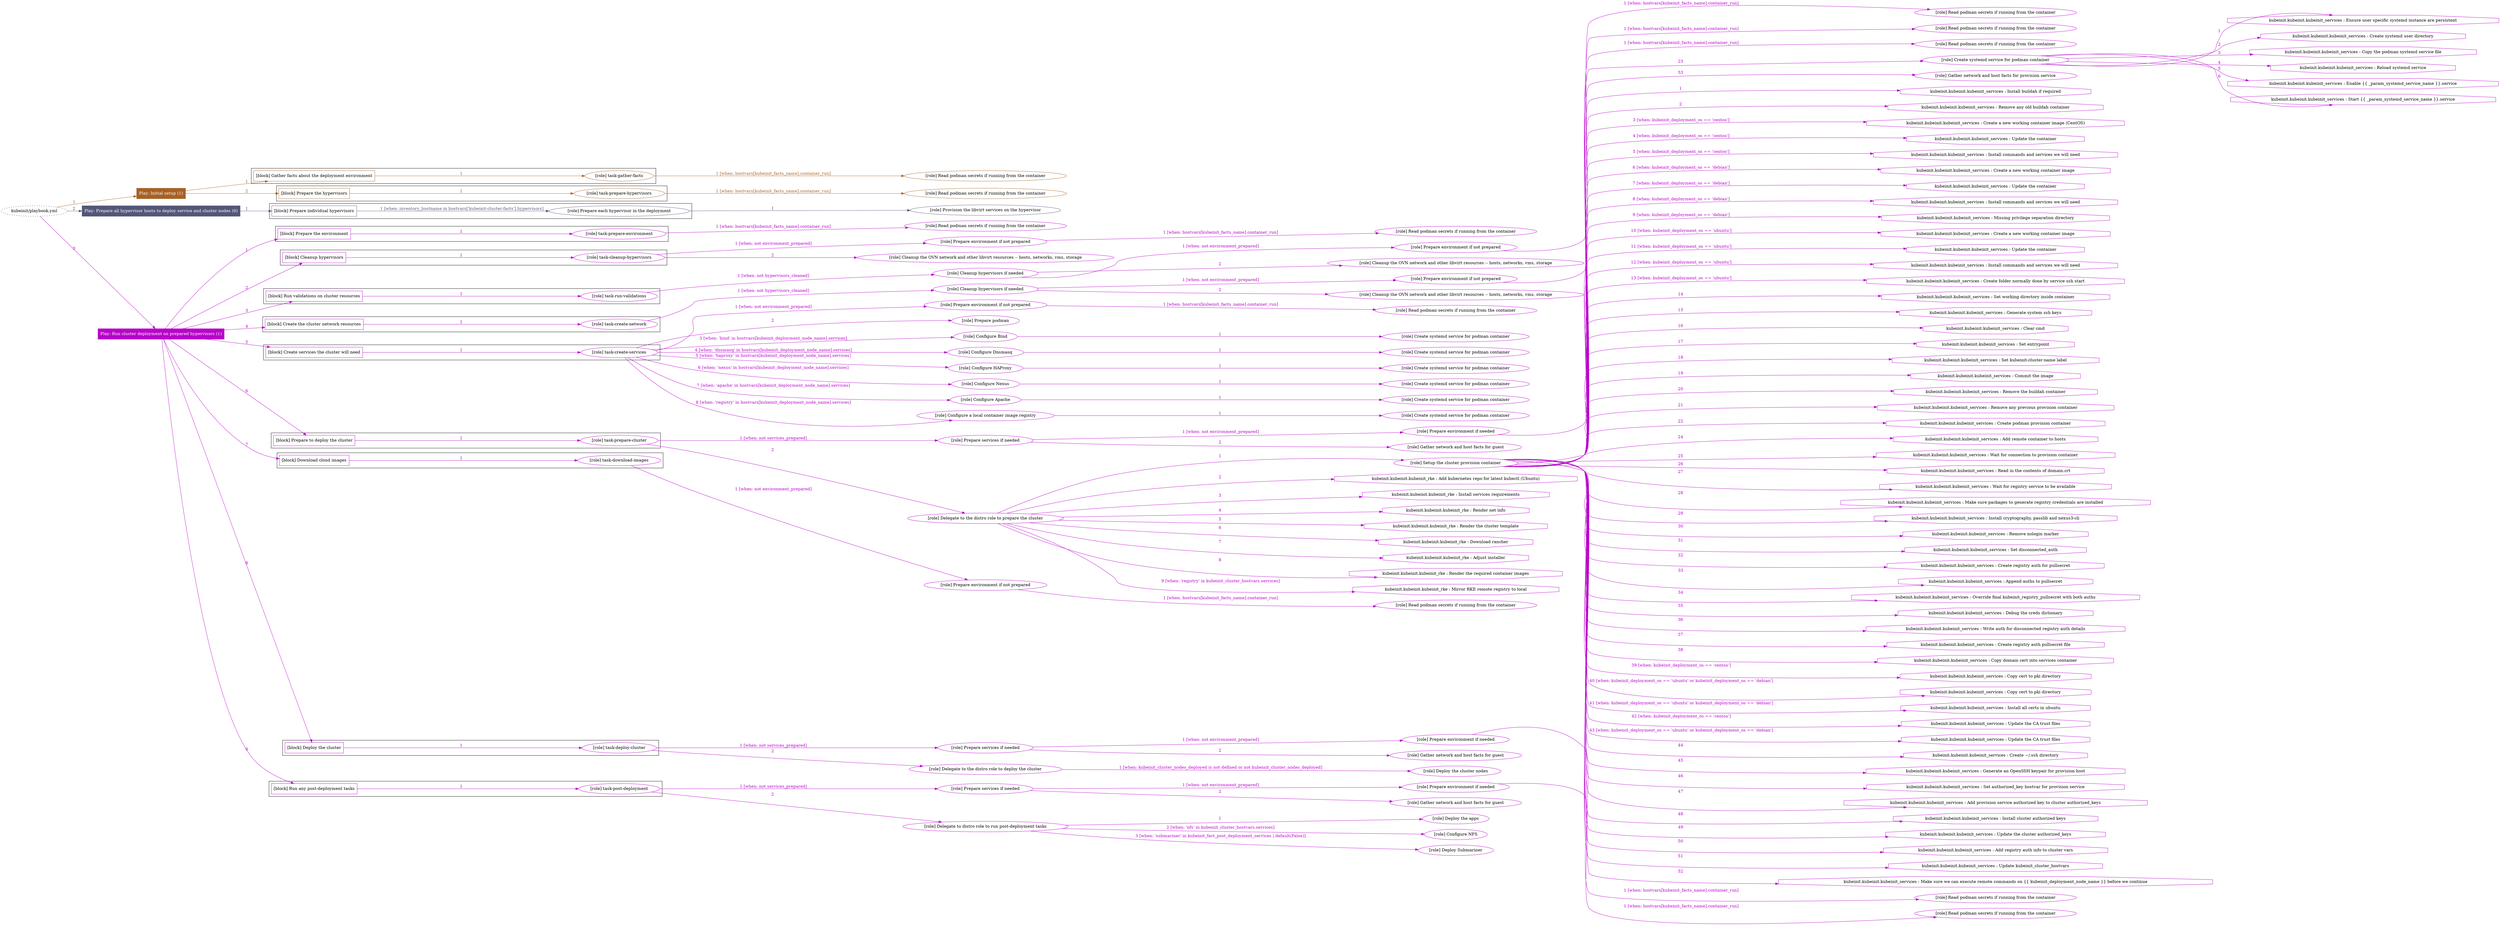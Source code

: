 digraph {
	graph [concentrate=true ordering=in rankdir=LR ratio=fill]
	edge [esep=5 sep=10]
	"kubeinit/playbook.yml" [id=root_node style=dotted]
	play_e6580af8 [label="Play: Initial setup (1)" color="#a76125" fontcolor="#ffffff" id=play_e6580af8 shape=box style=filled tooltip=localhost]
	"kubeinit/playbook.yml" -> play_e6580af8 [label="1 " color="#a76125" fontcolor="#a76125" id=edge_698e613f labeltooltip="1 " tooltip="1 "]
	subgraph "Read podman secrets if running from the container" {
		role_8f0d51e0 [label="[role] Read podman secrets if running from the container" color="#a76125" id=role_8f0d51e0 tooltip="Read podman secrets if running from the container"]
	}
	subgraph "task-gather-facts" {
		role_0ca5f72b [label="[role] task-gather-facts" color="#a76125" id=role_0ca5f72b tooltip="task-gather-facts"]
		role_0ca5f72b -> role_8f0d51e0 [label="1 [when: hostvars[kubeinit_facts_name].container_run]" color="#a76125" fontcolor="#a76125" id=edge_9a39c56c labeltooltip="1 [when: hostvars[kubeinit_facts_name].container_run]" tooltip="1 [when: hostvars[kubeinit_facts_name].container_run]"]
	}
	subgraph "Read podman secrets if running from the container" {
		role_76d02d6b [label="[role] Read podman secrets if running from the container" color="#a76125" id=role_76d02d6b tooltip="Read podman secrets if running from the container"]
	}
	subgraph "task-prepare-hypervisors" {
		role_70312f3c [label="[role] task-prepare-hypervisors" color="#a76125" id=role_70312f3c tooltip="task-prepare-hypervisors"]
		role_70312f3c -> role_76d02d6b [label="1 [when: hostvars[kubeinit_facts_name].container_run]" color="#a76125" fontcolor="#a76125" id=edge_2e93489a labeltooltip="1 [when: hostvars[kubeinit_facts_name].container_run]" tooltip="1 [when: hostvars[kubeinit_facts_name].container_run]"]
	}
	subgraph "Play: Initial setup (1)" {
		play_e6580af8 -> block_bb02986a [label=1 color="#a76125" fontcolor="#a76125" id=edge_0f924d0a labeltooltip=1 tooltip=1]
		subgraph cluster_block_bb02986a {
			block_bb02986a [label="[block] Gather facts about the deployment environment" color="#a76125" id=block_bb02986a labeltooltip="Gather facts about the deployment environment" shape=box tooltip="Gather facts about the deployment environment"]
			block_bb02986a -> role_0ca5f72b [label="1 " color="#a76125" fontcolor="#a76125" id=edge_708e18bd labeltooltip="1 " tooltip="1 "]
		}
		play_e6580af8 -> block_32827216 [label=2 color="#a76125" fontcolor="#a76125" id=edge_2d5949ee labeltooltip=2 tooltip=2]
		subgraph cluster_block_32827216 {
			block_32827216 [label="[block] Prepare the hypervisors" color="#a76125" id=block_32827216 labeltooltip="Prepare the hypervisors" shape=box tooltip="Prepare the hypervisors"]
			block_32827216 -> role_70312f3c [label="1 " color="#a76125" fontcolor="#a76125" id=edge_0fac5221 labeltooltip="1 " tooltip="1 "]
		}
	}
	play_bc77cddf [label="Play: Prepare all hypervisor hosts to deploy service and cluster nodes (0)" color="#545678" fontcolor="#ffffff" id=play_bc77cddf shape=box style=filled tooltip="Play: Prepare all hypervisor hosts to deploy service and cluster nodes (0)"]
	"kubeinit/playbook.yml" -> play_bc77cddf [label="2 " color="#545678" fontcolor="#545678" id=edge_f000dd15 labeltooltip="2 " tooltip="2 "]
	subgraph "Provision the libvirt services on the hypervisor" {
		role_eb325007 [label="[role] Provision the libvirt services on the hypervisor" color="#545678" id=role_eb325007 tooltip="Provision the libvirt services on the hypervisor"]
	}
	subgraph "Prepare each hypervisor in the deployment" {
		role_384676df [label="[role] Prepare each hypervisor in the deployment" color="#545678" id=role_384676df tooltip="Prepare each hypervisor in the deployment"]
		role_384676df -> role_eb325007 [label="1 " color="#545678" fontcolor="#545678" id=edge_b70c8dc7 labeltooltip="1 " tooltip="1 "]
	}
	subgraph "Play: Prepare all hypervisor hosts to deploy service and cluster nodes (0)" {
		play_bc77cddf -> block_4ef226fd [label=1 color="#545678" fontcolor="#545678" id=edge_da8896e5 labeltooltip=1 tooltip=1]
		subgraph cluster_block_4ef226fd {
			block_4ef226fd [label="[block] Prepare individual hypervisors" color="#545678" id=block_4ef226fd labeltooltip="Prepare individual hypervisors" shape=box tooltip="Prepare individual hypervisors"]
			block_4ef226fd -> role_384676df [label="1 [when: inventory_hostname in hostvars['kubeinit-cluster-facts'].hypervisors]" color="#545678" fontcolor="#545678" id=edge_50db97e4 labeltooltip="1 [when: inventory_hostname in hostvars['kubeinit-cluster-facts'].hypervisors]" tooltip="1 [when: inventory_hostname in hostvars['kubeinit-cluster-facts'].hypervisors]"]
		}
	}
	play_d91c6506 [label="Play: Run cluster deployment on prepared hypervisors (1)" color="#b802ca" fontcolor="#ffffff" id=play_d91c6506 shape=box style=filled tooltip=localhost]
	"kubeinit/playbook.yml" -> play_d91c6506 [label="3 " color="#b802ca" fontcolor="#b802ca" id=edge_09a00178 labeltooltip="3 " tooltip="3 "]
	subgraph "Read podman secrets if running from the container" {
		role_5211ded1 [label="[role] Read podman secrets if running from the container" color="#b802ca" id=role_5211ded1 tooltip="Read podman secrets if running from the container"]
	}
	subgraph "task-prepare-environment" {
		role_5fe98d3e [label="[role] task-prepare-environment" color="#b802ca" id=role_5fe98d3e tooltip="task-prepare-environment"]
		role_5fe98d3e -> role_5211ded1 [label="1 [when: hostvars[kubeinit_facts_name].container_run]" color="#b802ca" fontcolor="#b802ca" id=edge_088a6105 labeltooltip="1 [when: hostvars[kubeinit_facts_name].container_run]" tooltip="1 [when: hostvars[kubeinit_facts_name].container_run]"]
	}
	subgraph "Read podman secrets if running from the container" {
		role_6c5e34a6 [label="[role] Read podman secrets if running from the container" color="#b802ca" id=role_6c5e34a6 tooltip="Read podman secrets if running from the container"]
	}
	subgraph "Prepare environment if not prepared" {
		role_e822672d [label="[role] Prepare environment if not prepared" color="#b802ca" id=role_e822672d tooltip="Prepare environment if not prepared"]
		role_e822672d -> role_6c5e34a6 [label="1 [when: hostvars[kubeinit_facts_name].container_run]" color="#b802ca" fontcolor="#b802ca" id=edge_93482431 labeltooltip="1 [when: hostvars[kubeinit_facts_name].container_run]" tooltip="1 [when: hostvars[kubeinit_facts_name].container_run]"]
	}
	subgraph "Cleanup the OVN network and other libvirt resources -- hosts, networks, vms, storage" {
		role_5252f3ff [label="[role] Cleanup the OVN network and other libvirt resources -- hosts, networks, vms, storage" color="#b802ca" id=role_5252f3ff tooltip="Cleanup the OVN network and other libvirt resources -- hosts, networks, vms, storage"]
	}
	subgraph "task-cleanup-hypervisors" {
		role_bdfd35c4 [label="[role] task-cleanup-hypervisors" color="#b802ca" id=role_bdfd35c4 tooltip="task-cleanup-hypervisors"]
		role_bdfd35c4 -> role_e822672d [label="1 [when: not environment_prepared]" color="#b802ca" fontcolor="#b802ca" id=edge_5ad97419 labeltooltip="1 [when: not environment_prepared]" tooltip="1 [when: not environment_prepared]"]
		role_bdfd35c4 -> role_5252f3ff [label="2 " color="#b802ca" fontcolor="#b802ca" id=edge_fda2008c labeltooltip="2 " tooltip="2 "]
	}
	subgraph "Read podman secrets if running from the container" {
		role_88534d8f [label="[role] Read podman secrets if running from the container" color="#b802ca" id=role_88534d8f tooltip="Read podman secrets if running from the container"]
	}
	subgraph "Prepare environment if not prepared" {
		role_550af341 [label="[role] Prepare environment if not prepared" color="#b802ca" id=role_550af341 tooltip="Prepare environment if not prepared"]
		role_550af341 -> role_88534d8f [label="1 [when: hostvars[kubeinit_facts_name].container_run]" color="#b802ca" fontcolor="#b802ca" id=edge_5ad12a7a labeltooltip="1 [when: hostvars[kubeinit_facts_name].container_run]" tooltip="1 [when: hostvars[kubeinit_facts_name].container_run]"]
	}
	subgraph "Cleanup the OVN network and other libvirt resources -- hosts, networks, vms, storage" {
		role_b0194f81 [label="[role] Cleanup the OVN network and other libvirt resources -- hosts, networks, vms, storage" color="#b802ca" id=role_b0194f81 tooltip="Cleanup the OVN network and other libvirt resources -- hosts, networks, vms, storage"]
	}
	subgraph "Cleanup hypervisors if needed" {
		role_d7e60d32 [label="[role] Cleanup hypervisors if needed" color="#b802ca" id=role_d7e60d32 tooltip="Cleanup hypervisors if needed"]
		role_d7e60d32 -> role_550af341 [label="1 [when: not environment_prepared]" color="#b802ca" fontcolor="#b802ca" id=edge_f0201775 labeltooltip="1 [when: not environment_prepared]" tooltip="1 [when: not environment_prepared]"]
		role_d7e60d32 -> role_b0194f81 [label="2 " color="#b802ca" fontcolor="#b802ca" id=edge_9e4f292b labeltooltip="2 " tooltip="2 "]
	}
	subgraph "task-run-validations" {
		role_54e93d02 [label="[role] task-run-validations" color="#b802ca" id=role_54e93d02 tooltip="task-run-validations"]
		role_54e93d02 -> role_d7e60d32 [label="1 [when: not hypervisors_cleaned]" color="#b802ca" fontcolor="#b802ca" id=edge_c1790fbc labeltooltip="1 [when: not hypervisors_cleaned]" tooltip="1 [when: not hypervisors_cleaned]"]
	}
	subgraph "Read podman secrets if running from the container" {
		role_ddc76a51 [label="[role] Read podman secrets if running from the container" color="#b802ca" id=role_ddc76a51 tooltip="Read podman secrets if running from the container"]
	}
	subgraph "Prepare environment if not prepared" {
		role_983384fd [label="[role] Prepare environment if not prepared" color="#b802ca" id=role_983384fd tooltip="Prepare environment if not prepared"]
		role_983384fd -> role_ddc76a51 [label="1 [when: hostvars[kubeinit_facts_name].container_run]" color="#b802ca" fontcolor="#b802ca" id=edge_c68004ae labeltooltip="1 [when: hostvars[kubeinit_facts_name].container_run]" tooltip="1 [when: hostvars[kubeinit_facts_name].container_run]"]
	}
	subgraph "Cleanup the OVN network and other libvirt resources -- hosts, networks, vms, storage" {
		role_c61aba1d [label="[role] Cleanup the OVN network and other libvirt resources -- hosts, networks, vms, storage" color="#b802ca" id=role_c61aba1d tooltip="Cleanup the OVN network and other libvirt resources -- hosts, networks, vms, storage"]
	}
	subgraph "Cleanup hypervisors if needed" {
		role_324c3606 [label="[role] Cleanup hypervisors if needed" color="#b802ca" id=role_324c3606 tooltip="Cleanup hypervisors if needed"]
		role_324c3606 -> role_983384fd [label="1 [when: not environment_prepared]" color="#b802ca" fontcolor="#b802ca" id=edge_bba90605 labeltooltip="1 [when: not environment_prepared]" tooltip="1 [when: not environment_prepared]"]
		role_324c3606 -> role_c61aba1d [label="2 " color="#b802ca" fontcolor="#b802ca" id=edge_e7b38c09 labeltooltip="2 " tooltip="2 "]
	}
	subgraph "task-create-network" {
		role_79307e30 [label="[role] task-create-network" color="#b802ca" id=role_79307e30 tooltip="task-create-network"]
		role_79307e30 -> role_324c3606 [label="1 [when: not hypervisors_cleaned]" color="#b802ca" fontcolor="#b802ca" id=edge_61bfe9b0 labeltooltip="1 [when: not hypervisors_cleaned]" tooltip="1 [when: not hypervisors_cleaned]"]
	}
	subgraph "Read podman secrets if running from the container" {
		role_30d037da [label="[role] Read podman secrets if running from the container" color="#b802ca" id=role_30d037da tooltip="Read podman secrets if running from the container"]
	}
	subgraph "Prepare environment if not prepared" {
		role_89c65107 [label="[role] Prepare environment if not prepared" color="#b802ca" id=role_89c65107 tooltip="Prepare environment if not prepared"]
		role_89c65107 -> role_30d037da [label="1 [when: hostvars[kubeinit_facts_name].container_run]" color="#b802ca" fontcolor="#b802ca" id=edge_28ca05f6 labeltooltip="1 [when: hostvars[kubeinit_facts_name].container_run]" tooltip="1 [when: hostvars[kubeinit_facts_name].container_run]"]
	}
	subgraph "Prepare podman" {
		role_f45d8cdd [label="[role] Prepare podman" color="#b802ca" id=role_f45d8cdd tooltip="Prepare podman"]
	}
	subgraph "Create systemd service for podman container" {
		role_191b1358 [label="[role] Create systemd service for podman container" color="#b802ca" id=role_191b1358 tooltip="Create systemd service for podman container"]
	}
	subgraph "Configure Bind" {
		role_8717c628 [label="[role] Configure Bind" color="#b802ca" id=role_8717c628 tooltip="Configure Bind"]
		role_8717c628 -> role_191b1358 [label="1 " color="#b802ca" fontcolor="#b802ca" id=edge_922039b8 labeltooltip="1 " tooltip="1 "]
	}
	subgraph "Create systemd service for podman container" {
		role_80765842 [label="[role] Create systemd service for podman container" color="#b802ca" id=role_80765842 tooltip="Create systemd service for podman container"]
	}
	subgraph "Configure Dnsmasq" {
		role_6e0f1e46 [label="[role] Configure Dnsmasq" color="#b802ca" id=role_6e0f1e46 tooltip="Configure Dnsmasq"]
		role_6e0f1e46 -> role_80765842 [label="1 " color="#b802ca" fontcolor="#b802ca" id=edge_44f5d457 labeltooltip="1 " tooltip="1 "]
	}
	subgraph "Create systemd service for podman container" {
		role_c2109f68 [label="[role] Create systemd service for podman container" color="#b802ca" id=role_c2109f68 tooltip="Create systemd service for podman container"]
	}
	subgraph "Configure HAProxy" {
		role_2a051634 [label="[role] Configure HAProxy" color="#b802ca" id=role_2a051634 tooltip="Configure HAProxy"]
		role_2a051634 -> role_c2109f68 [label="1 " color="#b802ca" fontcolor="#b802ca" id=edge_82237da5 labeltooltip="1 " tooltip="1 "]
	}
	subgraph "Create systemd service for podman container" {
		role_ff3fcde1 [label="[role] Create systemd service for podman container" color="#b802ca" id=role_ff3fcde1 tooltip="Create systemd service for podman container"]
	}
	subgraph "Configure Nexus" {
		role_ce5fdeff [label="[role] Configure Nexus" color="#b802ca" id=role_ce5fdeff tooltip="Configure Nexus"]
		role_ce5fdeff -> role_ff3fcde1 [label="1 " color="#b802ca" fontcolor="#b802ca" id=edge_e39d2b1c labeltooltip="1 " tooltip="1 "]
	}
	subgraph "Create systemd service for podman container" {
		role_cc1fff28 [label="[role] Create systemd service for podman container" color="#b802ca" id=role_cc1fff28 tooltip="Create systemd service for podman container"]
	}
	subgraph "Configure Apache" {
		role_a3b1fbb3 [label="[role] Configure Apache" color="#b802ca" id=role_a3b1fbb3 tooltip="Configure Apache"]
		role_a3b1fbb3 -> role_cc1fff28 [label="1 " color="#b802ca" fontcolor="#b802ca" id=edge_6c434c4e labeltooltip="1 " tooltip="1 "]
	}
	subgraph "Create systemd service for podman container" {
		role_64a8f5e6 [label="[role] Create systemd service for podman container" color="#b802ca" id=role_64a8f5e6 tooltip="Create systemd service for podman container"]
	}
	subgraph "Configure a local container image registry" {
		role_66efa179 [label="[role] Configure a local container image registry" color="#b802ca" id=role_66efa179 tooltip="Configure a local container image registry"]
		role_66efa179 -> role_64a8f5e6 [label="1 " color="#b802ca" fontcolor="#b802ca" id=edge_44480259 labeltooltip="1 " tooltip="1 "]
	}
	subgraph "task-create-services" {
		role_4e584d97 [label="[role] task-create-services" color="#b802ca" id=role_4e584d97 tooltip="task-create-services"]
		role_4e584d97 -> role_89c65107 [label="1 [when: not environment_prepared]" color="#b802ca" fontcolor="#b802ca" id=edge_96913015 labeltooltip="1 [when: not environment_prepared]" tooltip="1 [when: not environment_prepared]"]
		role_4e584d97 -> role_f45d8cdd [label="2 " color="#b802ca" fontcolor="#b802ca" id=edge_896bb53e labeltooltip="2 " tooltip="2 "]
		role_4e584d97 -> role_8717c628 [label="3 [when: 'bind' in hostvars[kubeinit_deployment_node_name].services]" color="#b802ca" fontcolor="#b802ca" id=edge_08a02609 labeltooltip="3 [when: 'bind' in hostvars[kubeinit_deployment_node_name].services]" tooltip="3 [when: 'bind' in hostvars[kubeinit_deployment_node_name].services]"]
		role_4e584d97 -> role_6e0f1e46 [label="4 [when: 'dnsmasq' in hostvars[kubeinit_deployment_node_name].services]" color="#b802ca" fontcolor="#b802ca" id=edge_ada4a86d labeltooltip="4 [when: 'dnsmasq' in hostvars[kubeinit_deployment_node_name].services]" tooltip="4 [when: 'dnsmasq' in hostvars[kubeinit_deployment_node_name].services]"]
		role_4e584d97 -> role_2a051634 [label="5 [when: 'haproxy' in hostvars[kubeinit_deployment_node_name].services]" color="#b802ca" fontcolor="#b802ca" id=edge_d1b6cd0d labeltooltip="5 [when: 'haproxy' in hostvars[kubeinit_deployment_node_name].services]" tooltip="5 [when: 'haproxy' in hostvars[kubeinit_deployment_node_name].services]"]
		role_4e584d97 -> role_ce5fdeff [label="6 [when: 'nexus' in hostvars[kubeinit_deployment_node_name].services]" color="#b802ca" fontcolor="#b802ca" id=edge_0ba9b540 labeltooltip="6 [when: 'nexus' in hostvars[kubeinit_deployment_node_name].services]" tooltip="6 [when: 'nexus' in hostvars[kubeinit_deployment_node_name].services]"]
		role_4e584d97 -> role_a3b1fbb3 [label="7 [when: 'apache' in hostvars[kubeinit_deployment_node_name].services]" color="#b802ca" fontcolor="#b802ca" id=edge_51337a49 labeltooltip="7 [when: 'apache' in hostvars[kubeinit_deployment_node_name].services]" tooltip="7 [when: 'apache' in hostvars[kubeinit_deployment_node_name].services]"]
		role_4e584d97 -> role_66efa179 [label="8 [when: 'registry' in hostvars[kubeinit_deployment_node_name].services]" color="#b802ca" fontcolor="#b802ca" id=edge_ed301c05 labeltooltip="8 [when: 'registry' in hostvars[kubeinit_deployment_node_name].services]" tooltip="8 [when: 'registry' in hostvars[kubeinit_deployment_node_name].services]"]
	}
	subgraph "Read podman secrets if running from the container" {
		role_2c5a24c4 [label="[role] Read podman secrets if running from the container" color="#b802ca" id=role_2c5a24c4 tooltip="Read podman secrets if running from the container"]
	}
	subgraph "Prepare environment if needed" {
		role_2efa658b [label="[role] Prepare environment if needed" color="#b802ca" id=role_2efa658b tooltip="Prepare environment if needed"]
		role_2efa658b -> role_2c5a24c4 [label="1 [when: hostvars[kubeinit_facts_name].container_run]" color="#b802ca" fontcolor="#b802ca" id=edge_7e087700 labeltooltip="1 [when: hostvars[kubeinit_facts_name].container_run]" tooltip="1 [when: hostvars[kubeinit_facts_name].container_run]"]
	}
	subgraph "Gather network and host facts for guest" {
		role_9e1de443 [label="[role] Gather network and host facts for guest" color="#b802ca" id=role_9e1de443 tooltip="Gather network and host facts for guest"]
	}
	subgraph "Prepare services if needed" {
		role_dc220946 [label="[role] Prepare services if needed" color="#b802ca" id=role_dc220946 tooltip="Prepare services if needed"]
		role_dc220946 -> role_2efa658b [label="1 [when: not environment_prepared]" color="#b802ca" fontcolor="#b802ca" id=edge_79c31cca labeltooltip="1 [when: not environment_prepared]" tooltip="1 [when: not environment_prepared]"]
		role_dc220946 -> role_9e1de443 [label="2 " color="#b802ca" fontcolor="#b802ca" id=edge_de2665ed labeltooltip="2 " tooltip="2 "]
	}
	subgraph "Create systemd service for podman container" {
		role_17a00639 [label="[role] Create systemd service for podman container" color="#b802ca" id=role_17a00639 tooltip="Create systemd service for podman container"]
		task_be51b45d [label="kubeinit.kubeinit.kubeinit_services : Ensure user specific systemd instance are persistent" color="#b802ca" id=task_be51b45d shape=octagon tooltip="kubeinit.kubeinit.kubeinit_services : Ensure user specific systemd instance are persistent"]
		role_17a00639 -> task_be51b45d [label="1 " color="#b802ca" fontcolor="#b802ca" id=edge_f03b9ecf labeltooltip="1 " tooltip="1 "]
		task_a38e71ef [label="kubeinit.kubeinit.kubeinit_services : Create systemd user directory" color="#b802ca" id=task_a38e71ef shape=octagon tooltip="kubeinit.kubeinit.kubeinit_services : Create systemd user directory"]
		role_17a00639 -> task_a38e71ef [label="2 " color="#b802ca" fontcolor="#b802ca" id=edge_86d7d7dc labeltooltip="2 " tooltip="2 "]
		task_d8f662ea [label="kubeinit.kubeinit.kubeinit_services : Copy the podman systemd service file" color="#b802ca" id=task_d8f662ea shape=octagon tooltip="kubeinit.kubeinit.kubeinit_services : Copy the podman systemd service file"]
		role_17a00639 -> task_d8f662ea [label="3 " color="#b802ca" fontcolor="#b802ca" id=edge_c610cfb7 labeltooltip="3 " tooltip="3 "]
		task_dc9f696c [label="kubeinit.kubeinit.kubeinit_services : Reload systemd service" color="#b802ca" id=task_dc9f696c shape=octagon tooltip="kubeinit.kubeinit.kubeinit_services : Reload systemd service"]
		role_17a00639 -> task_dc9f696c [label="4 " color="#b802ca" fontcolor="#b802ca" id=edge_50546879 labeltooltip="4 " tooltip="4 "]
		task_1257a362 [label="kubeinit.kubeinit.kubeinit_services : Enable {{ _param_systemd_service_name }}.service" color="#b802ca" id=task_1257a362 shape=octagon tooltip="kubeinit.kubeinit.kubeinit_services : Enable {{ _param_systemd_service_name }}.service"]
		role_17a00639 -> task_1257a362 [label="5 " color="#b802ca" fontcolor="#b802ca" id=edge_960930a6 labeltooltip="5 " tooltip="5 "]
		task_1ddfa262 [label="kubeinit.kubeinit.kubeinit_services : Start {{ _param_systemd_service_name }}.service" color="#b802ca" id=task_1ddfa262 shape=octagon tooltip="kubeinit.kubeinit.kubeinit_services : Start {{ _param_systemd_service_name }}.service"]
		role_17a00639 -> task_1ddfa262 [label="6 " color="#b802ca" fontcolor="#b802ca" id=edge_05e157e0 labeltooltip="6 " tooltip="6 "]
	}
	subgraph "Gather network and host facts for provision service" {
		role_a8854b6c [label="[role] Gather network and host facts for provision service" color="#b802ca" id=role_a8854b6c tooltip="Gather network and host facts for provision service"]
	}
	subgraph "Setup the cluster provision container" {
		role_210c2979 [label="[role] Setup the cluster provision container" color="#b802ca" id=role_210c2979 tooltip="Setup the cluster provision container"]
		task_9d8a0d46 [label="kubeinit.kubeinit.kubeinit_services : Install buildah if required" color="#b802ca" id=task_9d8a0d46 shape=octagon tooltip="kubeinit.kubeinit.kubeinit_services : Install buildah if required"]
		role_210c2979 -> task_9d8a0d46 [label="1 " color="#b802ca" fontcolor="#b802ca" id=edge_514027ef labeltooltip="1 " tooltip="1 "]
		task_10efc638 [label="kubeinit.kubeinit.kubeinit_services : Remove any old buildah container" color="#b802ca" id=task_10efc638 shape=octagon tooltip="kubeinit.kubeinit.kubeinit_services : Remove any old buildah container"]
		role_210c2979 -> task_10efc638 [label="2 " color="#b802ca" fontcolor="#b802ca" id=edge_b705890e labeltooltip="2 " tooltip="2 "]
		task_108d0ca0 [label="kubeinit.kubeinit.kubeinit_services : Create a new working container image (CentOS)" color="#b802ca" id=task_108d0ca0 shape=octagon tooltip="kubeinit.kubeinit.kubeinit_services : Create a new working container image (CentOS)"]
		role_210c2979 -> task_108d0ca0 [label="3 [when: kubeinit_deployment_os == 'centos']" color="#b802ca" fontcolor="#b802ca" id=edge_10d4c87d labeltooltip="3 [when: kubeinit_deployment_os == 'centos']" tooltip="3 [when: kubeinit_deployment_os == 'centos']"]
		task_0ef516fa [label="kubeinit.kubeinit.kubeinit_services : Update the container" color="#b802ca" id=task_0ef516fa shape=octagon tooltip="kubeinit.kubeinit.kubeinit_services : Update the container"]
		role_210c2979 -> task_0ef516fa [label="4 [when: kubeinit_deployment_os == 'centos']" color="#b802ca" fontcolor="#b802ca" id=edge_c0b0e8e5 labeltooltip="4 [when: kubeinit_deployment_os == 'centos']" tooltip="4 [when: kubeinit_deployment_os == 'centos']"]
		task_7cbd06cd [label="kubeinit.kubeinit.kubeinit_services : Install commands and services we will need" color="#b802ca" id=task_7cbd06cd shape=octagon tooltip="kubeinit.kubeinit.kubeinit_services : Install commands and services we will need"]
		role_210c2979 -> task_7cbd06cd [label="5 [when: kubeinit_deployment_os == 'centos']" color="#b802ca" fontcolor="#b802ca" id=edge_74821e98 labeltooltip="5 [when: kubeinit_deployment_os == 'centos']" tooltip="5 [when: kubeinit_deployment_os == 'centos']"]
		task_0ca241de [label="kubeinit.kubeinit.kubeinit_services : Create a new working container image" color="#b802ca" id=task_0ca241de shape=octagon tooltip="kubeinit.kubeinit.kubeinit_services : Create a new working container image"]
		role_210c2979 -> task_0ca241de [label="6 [when: kubeinit_deployment_os == 'debian']" color="#b802ca" fontcolor="#b802ca" id=edge_76b12888 labeltooltip="6 [when: kubeinit_deployment_os == 'debian']" tooltip="6 [when: kubeinit_deployment_os == 'debian']"]
		task_16429847 [label="kubeinit.kubeinit.kubeinit_services : Update the container" color="#b802ca" id=task_16429847 shape=octagon tooltip="kubeinit.kubeinit.kubeinit_services : Update the container"]
		role_210c2979 -> task_16429847 [label="7 [when: kubeinit_deployment_os == 'debian']" color="#b802ca" fontcolor="#b802ca" id=edge_4a804fb6 labeltooltip="7 [when: kubeinit_deployment_os == 'debian']" tooltip="7 [when: kubeinit_deployment_os == 'debian']"]
		task_e824c24d [label="kubeinit.kubeinit.kubeinit_services : Install commands and services we will need" color="#b802ca" id=task_e824c24d shape=octagon tooltip="kubeinit.kubeinit.kubeinit_services : Install commands and services we will need"]
		role_210c2979 -> task_e824c24d [label="8 [when: kubeinit_deployment_os == 'debian']" color="#b802ca" fontcolor="#b802ca" id=edge_e2b215fa labeltooltip="8 [when: kubeinit_deployment_os == 'debian']" tooltip="8 [when: kubeinit_deployment_os == 'debian']"]
		task_f517ee94 [label="kubeinit.kubeinit.kubeinit_services : Missing privilege separation directory" color="#b802ca" id=task_f517ee94 shape=octagon tooltip="kubeinit.kubeinit.kubeinit_services : Missing privilege separation directory"]
		role_210c2979 -> task_f517ee94 [label="9 [when: kubeinit_deployment_os == 'debian']" color="#b802ca" fontcolor="#b802ca" id=edge_0215864b labeltooltip="9 [when: kubeinit_deployment_os == 'debian']" tooltip="9 [when: kubeinit_deployment_os == 'debian']"]
		task_56c47640 [label="kubeinit.kubeinit.kubeinit_services : Create a new working container image" color="#b802ca" id=task_56c47640 shape=octagon tooltip="kubeinit.kubeinit.kubeinit_services : Create a new working container image"]
		role_210c2979 -> task_56c47640 [label="10 [when: kubeinit_deployment_os == 'ubuntu']" color="#b802ca" fontcolor="#b802ca" id=edge_59dba694 labeltooltip="10 [when: kubeinit_deployment_os == 'ubuntu']" tooltip="10 [when: kubeinit_deployment_os == 'ubuntu']"]
		task_c437c0d8 [label="kubeinit.kubeinit.kubeinit_services : Update the container" color="#b802ca" id=task_c437c0d8 shape=octagon tooltip="kubeinit.kubeinit.kubeinit_services : Update the container"]
		role_210c2979 -> task_c437c0d8 [label="11 [when: kubeinit_deployment_os == 'ubuntu']" color="#b802ca" fontcolor="#b802ca" id=edge_3d7232fc labeltooltip="11 [when: kubeinit_deployment_os == 'ubuntu']" tooltip="11 [when: kubeinit_deployment_os == 'ubuntu']"]
		task_56c21e10 [label="kubeinit.kubeinit.kubeinit_services : Install commands and services we will need" color="#b802ca" id=task_56c21e10 shape=octagon tooltip="kubeinit.kubeinit.kubeinit_services : Install commands and services we will need"]
		role_210c2979 -> task_56c21e10 [label="12 [when: kubeinit_deployment_os == 'ubuntu']" color="#b802ca" fontcolor="#b802ca" id=edge_6afc4ed3 labeltooltip="12 [when: kubeinit_deployment_os == 'ubuntu']" tooltip="12 [when: kubeinit_deployment_os == 'ubuntu']"]
		task_a9e18549 [label="kubeinit.kubeinit.kubeinit_services : Create folder normally done by service ssh start" color="#b802ca" id=task_a9e18549 shape=octagon tooltip="kubeinit.kubeinit.kubeinit_services : Create folder normally done by service ssh start"]
		role_210c2979 -> task_a9e18549 [label="13 [when: kubeinit_deployment_os == 'ubuntu']" color="#b802ca" fontcolor="#b802ca" id=edge_381c5eb7 labeltooltip="13 [when: kubeinit_deployment_os == 'ubuntu']" tooltip="13 [when: kubeinit_deployment_os == 'ubuntu']"]
		task_4f45b269 [label="kubeinit.kubeinit.kubeinit_services : Set working directory inside container" color="#b802ca" id=task_4f45b269 shape=octagon tooltip="kubeinit.kubeinit.kubeinit_services : Set working directory inside container"]
		role_210c2979 -> task_4f45b269 [label="14 " color="#b802ca" fontcolor="#b802ca" id=edge_628285ad labeltooltip="14 " tooltip="14 "]
		task_c5205a56 [label="kubeinit.kubeinit.kubeinit_services : Generate system ssh keys" color="#b802ca" id=task_c5205a56 shape=octagon tooltip="kubeinit.kubeinit.kubeinit_services : Generate system ssh keys"]
		role_210c2979 -> task_c5205a56 [label="15 " color="#b802ca" fontcolor="#b802ca" id=edge_17e99539 labeltooltip="15 " tooltip="15 "]
		task_799543ea [label="kubeinit.kubeinit.kubeinit_services : Clear cmd" color="#b802ca" id=task_799543ea shape=octagon tooltip="kubeinit.kubeinit.kubeinit_services : Clear cmd"]
		role_210c2979 -> task_799543ea [label="16 " color="#b802ca" fontcolor="#b802ca" id=edge_41e2ba3b labeltooltip="16 " tooltip="16 "]
		task_c8c28f80 [label="kubeinit.kubeinit.kubeinit_services : Set entrypoint" color="#b802ca" id=task_c8c28f80 shape=octagon tooltip="kubeinit.kubeinit.kubeinit_services : Set entrypoint"]
		role_210c2979 -> task_c8c28f80 [label="17 " color="#b802ca" fontcolor="#b802ca" id=edge_89a3cd9b labeltooltip="17 " tooltip="17 "]
		task_ce3dbcfd [label="kubeinit.kubeinit.kubeinit_services : Set kubeinit-cluster-name label" color="#b802ca" id=task_ce3dbcfd shape=octagon tooltip="kubeinit.kubeinit.kubeinit_services : Set kubeinit-cluster-name label"]
		role_210c2979 -> task_ce3dbcfd [label="18 " color="#b802ca" fontcolor="#b802ca" id=edge_e37a6dcf labeltooltip="18 " tooltip="18 "]
		task_f04afe46 [label="kubeinit.kubeinit.kubeinit_services : Commit the image" color="#b802ca" id=task_f04afe46 shape=octagon tooltip="kubeinit.kubeinit.kubeinit_services : Commit the image"]
		role_210c2979 -> task_f04afe46 [label="19 " color="#b802ca" fontcolor="#b802ca" id=edge_ef542853 labeltooltip="19 " tooltip="19 "]
		task_39dc18d3 [label="kubeinit.kubeinit.kubeinit_services : Remove the buildah container" color="#b802ca" id=task_39dc18d3 shape=octagon tooltip="kubeinit.kubeinit.kubeinit_services : Remove the buildah container"]
		role_210c2979 -> task_39dc18d3 [label="20 " color="#b802ca" fontcolor="#b802ca" id=edge_60837b96 labeltooltip="20 " tooltip="20 "]
		task_bf23ab32 [label="kubeinit.kubeinit.kubeinit_services : Remove any previous provision container" color="#b802ca" id=task_bf23ab32 shape=octagon tooltip="kubeinit.kubeinit.kubeinit_services : Remove any previous provision container"]
		role_210c2979 -> task_bf23ab32 [label="21 " color="#b802ca" fontcolor="#b802ca" id=edge_e0065c3a labeltooltip="21 " tooltip="21 "]
		task_09f5555c [label="kubeinit.kubeinit.kubeinit_services : Create podman provision container" color="#b802ca" id=task_09f5555c shape=octagon tooltip="kubeinit.kubeinit.kubeinit_services : Create podman provision container"]
		role_210c2979 -> task_09f5555c [label="22 " color="#b802ca" fontcolor="#b802ca" id=edge_3a464a4a labeltooltip="22 " tooltip="22 "]
		role_210c2979 -> role_17a00639 [label="23 " color="#b802ca" fontcolor="#b802ca" id=edge_154a904a labeltooltip="23 " tooltip="23 "]
		task_e7366577 [label="kubeinit.kubeinit.kubeinit_services : Add remote container to hosts" color="#b802ca" id=task_e7366577 shape=octagon tooltip="kubeinit.kubeinit.kubeinit_services : Add remote container to hosts"]
		role_210c2979 -> task_e7366577 [label="24 " color="#b802ca" fontcolor="#b802ca" id=edge_7e9f74bc labeltooltip="24 " tooltip="24 "]
		task_9da46aba [label="kubeinit.kubeinit.kubeinit_services : Wait for connection to provision container" color="#b802ca" id=task_9da46aba shape=octagon tooltip="kubeinit.kubeinit.kubeinit_services : Wait for connection to provision container"]
		role_210c2979 -> task_9da46aba [label="25 " color="#b802ca" fontcolor="#b802ca" id=edge_849d33f0 labeltooltip="25 " tooltip="25 "]
		task_44650f85 [label="kubeinit.kubeinit.kubeinit_services : Read in the contents of domain.crt" color="#b802ca" id=task_44650f85 shape=octagon tooltip="kubeinit.kubeinit.kubeinit_services : Read in the contents of domain.crt"]
		role_210c2979 -> task_44650f85 [label="26 " color="#b802ca" fontcolor="#b802ca" id=edge_d5f03af2 labeltooltip="26 " tooltip="26 "]
		task_defdd44a [label="kubeinit.kubeinit.kubeinit_services : Wait for registry service to be available" color="#b802ca" id=task_defdd44a shape=octagon tooltip="kubeinit.kubeinit.kubeinit_services : Wait for registry service to be available"]
		role_210c2979 -> task_defdd44a [label="27 " color="#b802ca" fontcolor="#b802ca" id=edge_8ccd6ffe labeltooltip="27 " tooltip="27 "]
		task_9076fcfe [label="kubeinit.kubeinit.kubeinit_services : Make sure packages to generate registry credentials are installed" color="#b802ca" id=task_9076fcfe shape=octagon tooltip="kubeinit.kubeinit.kubeinit_services : Make sure packages to generate registry credentials are installed"]
		role_210c2979 -> task_9076fcfe [label="28 " color="#b802ca" fontcolor="#b802ca" id=edge_c0d27103 labeltooltip="28 " tooltip="28 "]
		task_79ba253b [label="kubeinit.kubeinit.kubeinit_services : Install cryptography, passlib and nexus3-cli" color="#b802ca" id=task_79ba253b shape=octagon tooltip="kubeinit.kubeinit.kubeinit_services : Install cryptography, passlib and nexus3-cli"]
		role_210c2979 -> task_79ba253b [label="29 " color="#b802ca" fontcolor="#b802ca" id=edge_d535de02 labeltooltip="29 " tooltip="29 "]
		task_a415a581 [label="kubeinit.kubeinit.kubeinit_services : Remove nologin marker" color="#b802ca" id=task_a415a581 shape=octagon tooltip="kubeinit.kubeinit.kubeinit_services : Remove nologin marker"]
		role_210c2979 -> task_a415a581 [label="30 " color="#b802ca" fontcolor="#b802ca" id=edge_9cf61c28 labeltooltip="30 " tooltip="30 "]
		task_88991d40 [label="kubeinit.kubeinit.kubeinit_services : Set disconnected_auth" color="#b802ca" id=task_88991d40 shape=octagon tooltip="kubeinit.kubeinit.kubeinit_services : Set disconnected_auth"]
		role_210c2979 -> task_88991d40 [label="31 " color="#b802ca" fontcolor="#b802ca" id=edge_ff626539 labeltooltip="31 " tooltip="31 "]
		task_1b3a8b88 [label="kubeinit.kubeinit.kubeinit_services : Create registry auth for pullsecret" color="#b802ca" id=task_1b3a8b88 shape=octagon tooltip="kubeinit.kubeinit.kubeinit_services : Create registry auth for pullsecret"]
		role_210c2979 -> task_1b3a8b88 [label="32 " color="#b802ca" fontcolor="#b802ca" id=edge_3780b6b0 labeltooltip="32 " tooltip="32 "]
		task_054fdd85 [label="kubeinit.kubeinit.kubeinit_services : Append auths to pullsecret" color="#b802ca" id=task_054fdd85 shape=octagon tooltip="kubeinit.kubeinit.kubeinit_services : Append auths to pullsecret"]
		role_210c2979 -> task_054fdd85 [label="33 " color="#b802ca" fontcolor="#b802ca" id=edge_8f52c722 labeltooltip="33 " tooltip="33 "]
		task_220796fb [label="kubeinit.kubeinit.kubeinit_services : Override final kubeinit_registry_pullsecret with both auths" color="#b802ca" id=task_220796fb shape=octagon tooltip="kubeinit.kubeinit.kubeinit_services : Override final kubeinit_registry_pullsecret with both auths"]
		role_210c2979 -> task_220796fb [label="34 " color="#b802ca" fontcolor="#b802ca" id=edge_c7fd2b47 labeltooltip="34 " tooltip="34 "]
		task_21cc2ebf [label="kubeinit.kubeinit.kubeinit_services : Debug the creds dictionary" color="#b802ca" id=task_21cc2ebf shape=octagon tooltip="kubeinit.kubeinit.kubeinit_services : Debug the creds dictionary"]
		role_210c2979 -> task_21cc2ebf [label="35 " color="#b802ca" fontcolor="#b802ca" id=edge_c5a3f9e1 labeltooltip="35 " tooltip="35 "]
		task_b1cd26f5 [label="kubeinit.kubeinit.kubeinit_services : Write auth for disconnected registry auth details" color="#b802ca" id=task_b1cd26f5 shape=octagon tooltip="kubeinit.kubeinit.kubeinit_services : Write auth for disconnected registry auth details"]
		role_210c2979 -> task_b1cd26f5 [label="36 " color="#b802ca" fontcolor="#b802ca" id=edge_5a3bdc13 labeltooltip="36 " tooltip="36 "]
		task_31a3ab04 [label="kubeinit.kubeinit.kubeinit_services : Create registry auth pullsecret file" color="#b802ca" id=task_31a3ab04 shape=octagon tooltip="kubeinit.kubeinit.kubeinit_services : Create registry auth pullsecret file"]
		role_210c2979 -> task_31a3ab04 [label="37 " color="#b802ca" fontcolor="#b802ca" id=edge_8b75cde0 labeltooltip="37 " tooltip="37 "]
		task_a0e14405 [label="kubeinit.kubeinit.kubeinit_services : Copy domain cert into services container" color="#b802ca" id=task_a0e14405 shape=octagon tooltip="kubeinit.kubeinit.kubeinit_services : Copy domain cert into services container"]
		role_210c2979 -> task_a0e14405 [label="38 " color="#b802ca" fontcolor="#b802ca" id=edge_97565e4b labeltooltip="38 " tooltip="38 "]
		task_2103eb5e [label="kubeinit.kubeinit.kubeinit_services : Copy cert to pki directory" color="#b802ca" id=task_2103eb5e shape=octagon tooltip="kubeinit.kubeinit.kubeinit_services : Copy cert to pki directory"]
		role_210c2979 -> task_2103eb5e [label="39 [when: kubeinit_deployment_os == 'centos']" color="#b802ca" fontcolor="#b802ca" id=edge_3b1090c3 labeltooltip="39 [when: kubeinit_deployment_os == 'centos']" tooltip="39 [when: kubeinit_deployment_os == 'centos']"]
		task_6d2dfc5a [label="kubeinit.kubeinit.kubeinit_services : Copy cert to pki directory" color="#b802ca" id=task_6d2dfc5a shape=octagon tooltip="kubeinit.kubeinit.kubeinit_services : Copy cert to pki directory"]
		role_210c2979 -> task_6d2dfc5a [label="40 [when: kubeinit_deployment_os == 'ubuntu' or kubeinit_deployment_os == 'debian']" color="#b802ca" fontcolor="#b802ca" id=edge_b42d5962 labeltooltip="40 [when: kubeinit_deployment_os == 'ubuntu' or kubeinit_deployment_os == 'debian']" tooltip="40 [when: kubeinit_deployment_os == 'ubuntu' or kubeinit_deployment_os == 'debian']"]
		task_3c5311f3 [label="kubeinit.kubeinit.kubeinit_services : Install all certs in ubuntu" color="#b802ca" id=task_3c5311f3 shape=octagon tooltip="kubeinit.kubeinit.kubeinit_services : Install all certs in ubuntu"]
		role_210c2979 -> task_3c5311f3 [label="41 [when: kubeinit_deployment_os == 'ubuntu' or kubeinit_deployment_os == 'debian']" color="#b802ca" fontcolor="#b802ca" id=edge_3673f377 labeltooltip="41 [when: kubeinit_deployment_os == 'ubuntu' or kubeinit_deployment_os == 'debian']" tooltip="41 [when: kubeinit_deployment_os == 'ubuntu' or kubeinit_deployment_os == 'debian']"]
		task_7afa69ad [label="kubeinit.kubeinit.kubeinit_services : Update the CA trust files" color="#b802ca" id=task_7afa69ad shape=octagon tooltip="kubeinit.kubeinit.kubeinit_services : Update the CA trust files"]
		role_210c2979 -> task_7afa69ad [label="42 [when: kubeinit_deployment_os == 'centos']" color="#b802ca" fontcolor="#b802ca" id=edge_0bb07ced labeltooltip="42 [when: kubeinit_deployment_os == 'centos']" tooltip="42 [when: kubeinit_deployment_os == 'centos']"]
		task_eeeeba2a [label="kubeinit.kubeinit.kubeinit_services : Update the CA trust files" color="#b802ca" id=task_eeeeba2a shape=octagon tooltip="kubeinit.kubeinit.kubeinit_services : Update the CA trust files"]
		role_210c2979 -> task_eeeeba2a [label="43 [when: kubeinit_deployment_os == 'ubuntu' or kubeinit_deployment_os == 'debian']" color="#b802ca" fontcolor="#b802ca" id=edge_ef91f344 labeltooltip="43 [when: kubeinit_deployment_os == 'ubuntu' or kubeinit_deployment_os == 'debian']" tooltip="43 [when: kubeinit_deployment_os == 'ubuntu' or kubeinit_deployment_os == 'debian']"]
		task_b8e2df2b [label="kubeinit.kubeinit.kubeinit_services : Create ~/.ssh directory" color="#b802ca" id=task_b8e2df2b shape=octagon tooltip="kubeinit.kubeinit.kubeinit_services : Create ~/.ssh directory"]
		role_210c2979 -> task_b8e2df2b [label="44 " color="#b802ca" fontcolor="#b802ca" id=edge_b6b1be44 labeltooltip="44 " tooltip="44 "]
		task_879911be [label="kubeinit.kubeinit.kubeinit_services : Generate an OpenSSH keypair for provision host" color="#b802ca" id=task_879911be shape=octagon tooltip="kubeinit.kubeinit.kubeinit_services : Generate an OpenSSH keypair for provision host"]
		role_210c2979 -> task_879911be [label="45 " color="#b802ca" fontcolor="#b802ca" id=edge_102c6535 labeltooltip="45 " tooltip="45 "]
		task_e3af6a01 [label="kubeinit.kubeinit.kubeinit_services : Set authorized_key hostvar for provision service" color="#b802ca" id=task_e3af6a01 shape=octagon tooltip="kubeinit.kubeinit.kubeinit_services : Set authorized_key hostvar for provision service"]
		role_210c2979 -> task_e3af6a01 [label="46 " color="#b802ca" fontcolor="#b802ca" id=edge_bd475089 labeltooltip="46 " tooltip="46 "]
		task_ccd76781 [label="kubeinit.kubeinit.kubeinit_services : Add provision service authorized key to cluster authorized_keys" color="#b802ca" id=task_ccd76781 shape=octagon tooltip="kubeinit.kubeinit.kubeinit_services : Add provision service authorized key to cluster authorized_keys"]
		role_210c2979 -> task_ccd76781 [label="47 " color="#b802ca" fontcolor="#b802ca" id=edge_16269d2a labeltooltip="47 " tooltip="47 "]
		task_b72b707e [label="kubeinit.kubeinit.kubeinit_services : Install cluster authorized keys" color="#b802ca" id=task_b72b707e shape=octagon tooltip="kubeinit.kubeinit.kubeinit_services : Install cluster authorized keys"]
		role_210c2979 -> task_b72b707e [label="48 " color="#b802ca" fontcolor="#b802ca" id=edge_eb48e191 labeltooltip="48 " tooltip="48 "]
		task_ebdc8cbc [label="kubeinit.kubeinit.kubeinit_services : Update the cluster authorized_keys" color="#b802ca" id=task_ebdc8cbc shape=octagon tooltip="kubeinit.kubeinit.kubeinit_services : Update the cluster authorized_keys"]
		role_210c2979 -> task_ebdc8cbc [label="49 " color="#b802ca" fontcolor="#b802ca" id=edge_2fa2e83b labeltooltip="49 " tooltip="49 "]
		task_299bc12e [label="kubeinit.kubeinit.kubeinit_services : Add registry auth info to cluster vars" color="#b802ca" id=task_299bc12e shape=octagon tooltip="kubeinit.kubeinit.kubeinit_services : Add registry auth info to cluster vars"]
		role_210c2979 -> task_299bc12e [label="50 " color="#b802ca" fontcolor="#b802ca" id=edge_475cb4f3 labeltooltip="50 " tooltip="50 "]
		task_16d73bea [label="kubeinit.kubeinit.kubeinit_services : Update kubeinit_cluster_hostvars" color="#b802ca" id=task_16d73bea shape=octagon tooltip="kubeinit.kubeinit.kubeinit_services : Update kubeinit_cluster_hostvars"]
		role_210c2979 -> task_16d73bea [label="51 " color="#b802ca" fontcolor="#b802ca" id=edge_bf91d0a5 labeltooltip="51 " tooltip="51 "]
		task_aaf3e4d2 [label="kubeinit.kubeinit.kubeinit_services : Make sure we can execute remote commands on {{ kubeinit_deployment_node_name }} before we continue" color="#b802ca" id=task_aaf3e4d2 shape=octagon tooltip="kubeinit.kubeinit.kubeinit_services : Make sure we can execute remote commands on {{ kubeinit_deployment_node_name }} before we continue"]
		role_210c2979 -> task_aaf3e4d2 [label="52 " color="#b802ca" fontcolor="#b802ca" id=edge_257346de labeltooltip="52 " tooltip="52 "]
		role_210c2979 -> role_a8854b6c [label="53 " color="#b802ca" fontcolor="#b802ca" id=edge_6534cf0c labeltooltip="53 " tooltip="53 "]
	}
	subgraph "Delegate to the distro role to prepare the cluster" {
		role_b9f7ad2a [label="[role] Delegate to the distro role to prepare the cluster" color="#b802ca" id=role_b9f7ad2a tooltip="Delegate to the distro role to prepare the cluster"]
		role_b9f7ad2a -> role_210c2979 [label="1 " color="#b802ca" fontcolor="#b802ca" id=edge_eba032a7 labeltooltip="1 " tooltip="1 "]
		task_f47861b5 [label="kubeinit.kubeinit.kubeinit_rke : Add kubernetes repo for latest kubectl (Ubuntu)" color="#b802ca" id=task_f47861b5 shape=octagon tooltip="kubeinit.kubeinit.kubeinit_rke : Add kubernetes repo for latest kubectl (Ubuntu)"]
		role_b9f7ad2a -> task_f47861b5 [label="2 " color="#b802ca" fontcolor="#b802ca" id=edge_69a7ff0e labeltooltip="2 " tooltip="2 "]
		task_7ce1404d [label="kubeinit.kubeinit.kubeinit_rke : Install services requirements" color="#b802ca" id=task_7ce1404d shape=octagon tooltip="kubeinit.kubeinit.kubeinit_rke : Install services requirements"]
		role_b9f7ad2a -> task_7ce1404d [label="3 " color="#b802ca" fontcolor="#b802ca" id=edge_4d66eca0 labeltooltip="3 " tooltip="3 "]
		task_8adb0bc8 [label="kubeinit.kubeinit.kubeinit_rke : Render net info" color="#b802ca" id=task_8adb0bc8 shape=octagon tooltip="kubeinit.kubeinit.kubeinit_rke : Render net info"]
		role_b9f7ad2a -> task_8adb0bc8 [label="4 " color="#b802ca" fontcolor="#b802ca" id=edge_3da987d8 labeltooltip="4 " tooltip="4 "]
		task_c6a5ecf7 [label="kubeinit.kubeinit.kubeinit_rke : Render the cluster template" color="#b802ca" id=task_c6a5ecf7 shape=octagon tooltip="kubeinit.kubeinit.kubeinit_rke : Render the cluster template"]
		role_b9f7ad2a -> task_c6a5ecf7 [label="5 " color="#b802ca" fontcolor="#b802ca" id=edge_62eb8b6c labeltooltip="5 " tooltip="5 "]
		task_1192640e [label="kubeinit.kubeinit.kubeinit_rke : Download rancher" color="#b802ca" id=task_1192640e shape=octagon tooltip="kubeinit.kubeinit.kubeinit_rke : Download rancher"]
		role_b9f7ad2a -> task_1192640e [label="6 " color="#b802ca" fontcolor="#b802ca" id=edge_9ba8c17f labeltooltip="6 " tooltip="6 "]
		task_4d85c1c2 [label="kubeinit.kubeinit.kubeinit_rke : Adjust installer" color="#b802ca" id=task_4d85c1c2 shape=octagon tooltip="kubeinit.kubeinit.kubeinit_rke : Adjust installer"]
		role_b9f7ad2a -> task_4d85c1c2 [label="7 " color="#b802ca" fontcolor="#b802ca" id=edge_0dcd65d1 labeltooltip="7 " tooltip="7 "]
		task_3def3143 [label="kubeinit.kubeinit.kubeinit_rke : Render the required container images" color="#b802ca" id=task_3def3143 shape=octagon tooltip="kubeinit.kubeinit.kubeinit_rke : Render the required container images"]
		role_b9f7ad2a -> task_3def3143 [label="8 " color="#b802ca" fontcolor="#b802ca" id=edge_5124d3ca labeltooltip="8 " tooltip="8 "]
		task_2cd68367 [label="kubeinit.kubeinit.kubeinit_rke : Mirror RKE remote registry to local" color="#b802ca" id=task_2cd68367 shape=octagon tooltip="kubeinit.kubeinit.kubeinit_rke : Mirror RKE remote registry to local"]
		role_b9f7ad2a -> task_2cd68367 [label="9 [when: 'registry' in kubeinit_cluster_hostvars.services]" color="#b802ca" fontcolor="#b802ca" id=edge_b3bf0fed labeltooltip="9 [when: 'registry' in kubeinit_cluster_hostvars.services]" tooltip="9 [when: 'registry' in kubeinit_cluster_hostvars.services]"]
	}
	subgraph "task-prepare-cluster" {
		role_d320038f [label="[role] task-prepare-cluster" color="#b802ca" id=role_d320038f tooltip="task-prepare-cluster"]
		role_d320038f -> role_dc220946 [label="1 [when: not services_prepared]" color="#b802ca" fontcolor="#b802ca" id=edge_b8339b77 labeltooltip="1 [when: not services_prepared]" tooltip="1 [when: not services_prepared]"]
		role_d320038f -> role_b9f7ad2a [label="2 " color="#b802ca" fontcolor="#b802ca" id=edge_cad7723f labeltooltip="2 " tooltip="2 "]
	}
	subgraph "Read podman secrets if running from the container" {
		role_a852ef1a [label="[role] Read podman secrets if running from the container" color="#b802ca" id=role_a852ef1a tooltip="Read podman secrets if running from the container"]
	}
	subgraph "Prepare environment if not prepared" {
		role_3ced104f [label="[role] Prepare environment if not prepared" color="#b802ca" id=role_3ced104f tooltip="Prepare environment if not prepared"]
		role_3ced104f -> role_a852ef1a [label="1 [when: hostvars[kubeinit_facts_name].container_run]" color="#b802ca" fontcolor="#b802ca" id=edge_f94e4e4e labeltooltip="1 [when: hostvars[kubeinit_facts_name].container_run]" tooltip="1 [when: hostvars[kubeinit_facts_name].container_run]"]
	}
	subgraph "task-download-images" {
		role_ed3bc5ee [label="[role] task-download-images" color="#b802ca" id=role_ed3bc5ee tooltip="task-download-images"]
		role_ed3bc5ee -> role_3ced104f [label="1 [when: not environment_prepared]" color="#b802ca" fontcolor="#b802ca" id=edge_c7d8c9de labeltooltip="1 [when: not environment_prepared]" tooltip="1 [when: not environment_prepared]"]
	}
	subgraph "Read podman secrets if running from the container" {
		role_092a4492 [label="[role] Read podman secrets if running from the container" color="#b802ca" id=role_092a4492 tooltip="Read podman secrets if running from the container"]
	}
	subgraph "Prepare environment if needed" {
		role_1759e373 [label="[role] Prepare environment if needed" color="#b802ca" id=role_1759e373 tooltip="Prepare environment if needed"]
		role_1759e373 -> role_092a4492 [label="1 [when: hostvars[kubeinit_facts_name].container_run]" color="#b802ca" fontcolor="#b802ca" id=edge_85d1f3cf labeltooltip="1 [when: hostvars[kubeinit_facts_name].container_run]" tooltip="1 [when: hostvars[kubeinit_facts_name].container_run]"]
	}
	subgraph "Gather network and host facts for guest" {
		role_f9e4ba82 [label="[role] Gather network and host facts for guest" color="#b802ca" id=role_f9e4ba82 tooltip="Gather network and host facts for guest"]
	}
	subgraph "Prepare services if needed" {
		role_3d66fa4e [label="[role] Prepare services if needed" color="#b802ca" id=role_3d66fa4e tooltip="Prepare services if needed"]
		role_3d66fa4e -> role_1759e373 [label="1 [when: not environment_prepared]" color="#b802ca" fontcolor="#b802ca" id=edge_4b3b1bd5 labeltooltip="1 [when: not environment_prepared]" tooltip="1 [when: not environment_prepared]"]
		role_3d66fa4e -> role_f9e4ba82 [label="2 " color="#b802ca" fontcolor="#b802ca" id=edge_e62756fd labeltooltip="2 " tooltip="2 "]
	}
	subgraph "Deploy the cluster nodes" {
		role_8a2821fc [label="[role] Deploy the cluster nodes" color="#b802ca" id=role_8a2821fc tooltip="Deploy the cluster nodes"]
	}
	subgraph "Delegate to the distro role to deploy the cluster" {
		role_4a4ea89b [label="[role] Delegate to the distro role to deploy the cluster" color="#b802ca" id=role_4a4ea89b tooltip="Delegate to the distro role to deploy the cluster"]
		role_4a4ea89b -> role_8a2821fc [label="1 [when: kubeinit_cluster_nodes_deployed is not defined or not kubeinit_cluster_nodes_deployed]" color="#b802ca" fontcolor="#b802ca" id=edge_9e93ff4f labeltooltip="1 [when: kubeinit_cluster_nodes_deployed is not defined or not kubeinit_cluster_nodes_deployed]" tooltip="1 [when: kubeinit_cluster_nodes_deployed is not defined or not kubeinit_cluster_nodes_deployed]"]
	}
	subgraph "task-deploy-cluster" {
		role_3b1b087c [label="[role] task-deploy-cluster" color="#b802ca" id=role_3b1b087c tooltip="task-deploy-cluster"]
		role_3b1b087c -> role_3d66fa4e [label="1 [when: not services_prepared]" color="#b802ca" fontcolor="#b802ca" id=edge_096352f8 labeltooltip="1 [when: not services_prepared]" tooltip="1 [when: not services_prepared]"]
		role_3b1b087c -> role_4a4ea89b [label="2 " color="#b802ca" fontcolor="#b802ca" id=edge_69cd4c53 labeltooltip="2 " tooltip="2 "]
	}
	subgraph "Read podman secrets if running from the container" {
		role_369d7610 [label="[role] Read podman secrets if running from the container" color="#b802ca" id=role_369d7610 tooltip="Read podman secrets if running from the container"]
	}
	subgraph "Prepare environment if needed" {
		role_bd87314f [label="[role] Prepare environment if needed" color="#b802ca" id=role_bd87314f tooltip="Prepare environment if needed"]
		role_bd87314f -> role_369d7610 [label="1 [when: hostvars[kubeinit_facts_name].container_run]" color="#b802ca" fontcolor="#b802ca" id=edge_e298cdf7 labeltooltip="1 [when: hostvars[kubeinit_facts_name].container_run]" tooltip="1 [when: hostvars[kubeinit_facts_name].container_run]"]
	}
	subgraph "Gather network and host facts for guest" {
		role_25331257 [label="[role] Gather network and host facts for guest" color="#b802ca" id=role_25331257 tooltip="Gather network and host facts for guest"]
	}
	subgraph "Prepare services if needed" {
		role_5ef36c78 [label="[role] Prepare services if needed" color="#b802ca" id=role_5ef36c78 tooltip="Prepare services if needed"]
		role_5ef36c78 -> role_bd87314f [label="1 [when: not environment_prepared]" color="#b802ca" fontcolor="#b802ca" id=edge_b799e4dd labeltooltip="1 [when: not environment_prepared]" tooltip="1 [when: not environment_prepared]"]
		role_5ef36c78 -> role_25331257 [label="2 " color="#b802ca" fontcolor="#b802ca" id=edge_f19dde54 labeltooltip="2 " tooltip="2 "]
	}
	subgraph "Deploy the apps" {
		role_83422ed8 [label="[role] Deploy the apps" color="#b802ca" id=role_83422ed8 tooltip="Deploy the apps"]
	}
	subgraph "Configure NFS" {
		role_c690f75c [label="[role] Configure NFS" color="#b802ca" id=role_c690f75c tooltip="Configure NFS"]
	}
	subgraph "Deploy Submariner" {
		role_76127ff1 [label="[role] Deploy Submariner" color="#b802ca" id=role_76127ff1 tooltip="Deploy Submariner"]
	}
	subgraph "Delegate to distro role to run post-deployment tasks" {
		role_be48a9d4 [label="[role] Delegate to distro role to run post-deployment tasks" color="#b802ca" id=role_be48a9d4 tooltip="Delegate to distro role to run post-deployment tasks"]
		role_be48a9d4 -> role_83422ed8 [label="1 " color="#b802ca" fontcolor="#b802ca" id=edge_5b89b6e9 labeltooltip="1 " tooltip="1 "]
		role_be48a9d4 -> role_c690f75c [label="2 [when: 'nfs' in kubeinit_cluster_hostvars.services]" color="#b802ca" fontcolor="#b802ca" id=edge_df582389 labeltooltip="2 [when: 'nfs' in kubeinit_cluster_hostvars.services]" tooltip="2 [when: 'nfs' in kubeinit_cluster_hostvars.services]"]
		role_be48a9d4 -> role_76127ff1 [label="3 [when: 'submariner' in kubeinit_fact_post_deployment_services | default(False)]" color="#b802ca" fontcolor="#b802ca" id=edge_e9cc91f4 labeltooltip="3 [when: 'submariner' in kubeinit_fact_post_deployment_services | default(False)]" tooltip="3 [when: 'submariner' in kubeinit_fact_post_deployment_services | default(False)]"]
	}
	subgraph "task-post-deployment" {
		role_82832579 [label="[role] task-post-deployment" color="#b802ca" id=role_82832579 tooltip="task-post-deployment"]
		role_82832579 -> role_5ef36c78 [label="1 [when: not services_prepared]" color="#b802ca" fontcolor="#b802ca" id=edge_c9f19fac labeltooltip="1 [when: not services_prepared]" tooltip="1 [when: not services_prepared]"]
		role_82832579 -> role_be48a9d4 [label="2 " color="#b802ca" fontcolor="#b802ca" id=edge_e3cae512 labeltooltip="2 " tooltip="2 "]
	}
	subgraph "Play: Run cluster deployment on prepared hypervisors (1)" {
		play_d91c6506 -> block_790c882b [label=1 color="#b802ca" fontcolor="#b802ca" id=edge_ec8c1f51 labeltooltip=1 tooltip=1]
		subgraph cluster_block_790c882b {
			block_790c882b [label="[block] Prepare the environment" color="#b802ca" id=block_790c882b labeltooltip="Prepare the environment" shape=box tooltip="Prepare the environment"]
			block_790c882b -> role_5fe98d3e [label="1 " color="#b802ca" fontcolor="#b802ca" id=edge_9fb4f1e1 labeltooltip="1 " tooltip="1 "]
		}
		play_d91c6506 -> block_1a4c8390 [label=2 color="#b802ca" fontcolor="#b802ca" id=edge_37f2675c labeltooltip=2 tooltip=2]
		subgraph cluster_block_1a4c8390 {
			block_1a4c8390 [label="[block] Cleanup hypervisors" color="#b802ca" id=block_1a4c8390 labeltooltip="Cleanup hypervisors" shape=box tooltip="Cleanup hypervisors"]
			block_1a4c8390 -> role_bdfd35c4 [label="1 " color="#b802ca" fontcolor="#b802ca" id=edge_53db54a0 labeltooltip="1 " tooltip="1 "]
		}
		play_d91c6506 -> block_4899a32e [label=3 color="#b802ca" fontcolor="#b802ca" id=edge_0dc6ca80 labeltooltip=3 tooltip=3]
		subgraph cluster_block_4899a32e {
			block_4899a32e [label="[block] Run validations on cluster resources" color="#b802ca" id=block_4899a32e labeltooltip="Run validations on cluster resources" shape=box tooltip="Run validations on cluster resources"]
			block_4899a32e -> role_54e93d02 [label="1 " color="#b802ca" fontcolor="#b802ca" id=edge_1585ced6 labeltooltip="1 " tooltip="1 "]
		}
		play_d91c6506 -> block_66439f53 [label=4 color="#b802ca" fontcolor="#b802ca" id=edge_38a85300 labeltooltip=4 tooltip=4]
		subgraph cluster_block_66439f53 {
			block_66439f53 [label="[block] Create the cluster network resources" color="#b802ca" id=block_66439f53 labeltooltip="Create the cluster network resources" shape=box tooltip="Create the cluster network resources"]
			block_66439f53 -> role_79307e30 [label="1 " color="#b802ca" fontcolor="#b802ca" id=edge_99948888 labeltooltip="1 " tooltip="1 "]
		}
		play_d91c6506 -> block_8c0b2e59 [label=5 color="#b802ca" fontcolor="#b802ca" id=edge_be5f5a26 labeltooltip=5 tooltip=5]
		subgraph cluster_block_8c0b2e59 {
			block_8c0b2e59 [label="[block] Create services the cluster will need" color="#b802ca" id=block_8c0b2e59 labeltooltip="Create services the cluster will need" shape=box tooltip="Create services the cluster will need"]
			block_8c0b2e59 -> role_4e584d97 [label="1 " color="#b802ca" fontcolor="#b802ca" id=edge_5306523a labeltooltip="1 " tooltip="1 "]
		}
		play_d91c6506 -> block_c3e009b8 [label=6 color="#b802ca" fontcolor="#b802ca" id=edge_dbd9f2a1 labeltooltip=6 tooltip=6]
		subgraph cluster_block_c3e009b8 {
			block_c3e009b8 [label="[block] Prepare to deploy the cluster" color="#b802ca" id=block_c3e009b8 labeltooltip="Prepare to deploy the cluster" shape=box tooltip="Prepare to deploy the cluster"]
			block_c3e009b8 -> role_d320038f [label="1 " color="#b802ca" fontcolor="#b802ca" id=edge_19ee941b labeltooltip="1 " tooltip="1 "]
		}
		play_d91c6506 -> block_4ea5c023 [label=7 color="#b802ca" fontcolor="#b802ca" id=edge_4a3215dd labeltooltip=7 tooltip=7]
		subgraph cluster_block_4ea5c023 {
			block_4ea5c023 [label="[block] Download cloud images" color="#b802ca" id=block_4ea5c023 labeltooltip="Download cloud images" shape=box tooltip="Download cloud images"]
			block_4ea5c023 -> role_ed3bc5ee [label="1 " color="#b802ca" fontcolor="#b802ca" id=edge_7b90aed8 labeltooltip="1 " tooltip="1 "]
		}
		play_d91c6506 -> block_b46688e3 [label=8 color="#b802ca" fontcolor="#b802ca" id=edge_3d030dce labeltooltip=8 tooltip=8]
		subgraph cluster_block_b46688e3 {
			block_b46688e3 [label="[block] Deploy the cluster" color="#b802ca" id=block_b46688e3 labeltooltip="Deploy the cluster" shape=box tooltip="Deploy the cluster"]
			block_b46688e3 -> role_3b1b087c [label="1 " color="#b802ca" fontcolor="#b802ca" id=edge_7cd84d05 labeltooltip="1 " tooltip="1 "]
		}
		play_d91c6506 -> block_d1585c9d [label=9 color="#b802ca" fontcolor="#b802ca" id=edge_70ba5a1f labeltooltip=9 tooltip=9]
		subgraph cluster_block_d1585c9d {
			block_d1585c9d [label="[block] Run any post-deployment tasks" color="#b802ca" id=block_d1585c9d labeltooltip="Run any post-deployment tasks" shape=box tooltip="Run any post-deployment tasks"]
			block_d1585c9d -> role_82832579 [label="1 " color="#b802ca" fontcolor="#b802ca" id=edge_5278ce58 labeltooltip="1 " tooltip="1 "]
		}
	}
}
